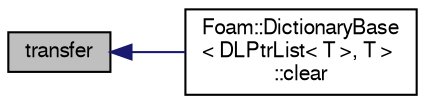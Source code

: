 digraph "transfer"
{
  bgcolor="transparent";
  edge [fontname="FreeSans",fontsize="10",labelfontname="FreeSans",labelfontsize="10"];
  node [fontname="FreeSans",fontsize="10",shape=record];
  rankdir="LR";
  Node2064 [label="transfer",height=0.2,width=0.4,color="black", fillcolor="grey75", style="filled", fontcolor="black"];
  Node2064 -> Node2065 [dir="back",color="midnightblue",fontsize="10",style="solid",fontname="FreeSans"];
  Node2065 [label="Foam::DictionaryBase\l\< DLPtrList\< T \>, T \>\l::clear",height=0.2,width=0.4,color="black",URL="$a25670.html#ac8bb3912a3ce86b15842e79d0b421204",tooltip="Clear the dictionary. "];
}
